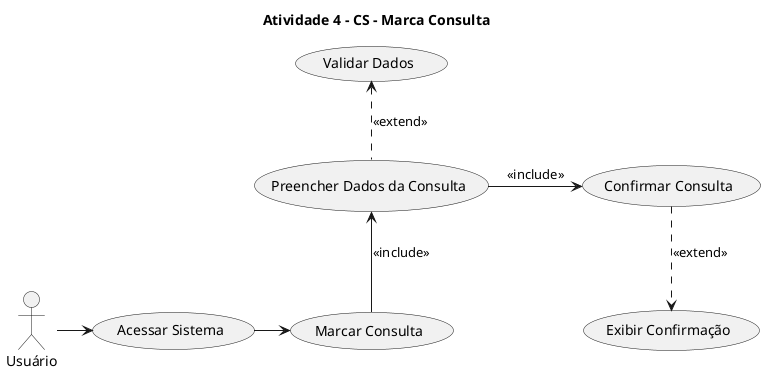 @startuml - Atividade 4 -
title Atividade 4 - CS - Marca Consulta

actor Pac as "Usuário"

Pac -> (Acessar Sistema)
(Acessar Sistema) -> (Marcar Consulta)
(Marcar Consulta) -up-> (Preencher Dados da Consulta) : <<include>>
(Preencher Dados da Consulta) .up.> (Validar Dados) : <<extend>>
(Preencher Dados da Consulta) -> (Confirmar Consulta) : <<include>>
(Confirmar Consulta) ..> (Exibir Confirmação) : <<extend>>

@enduml